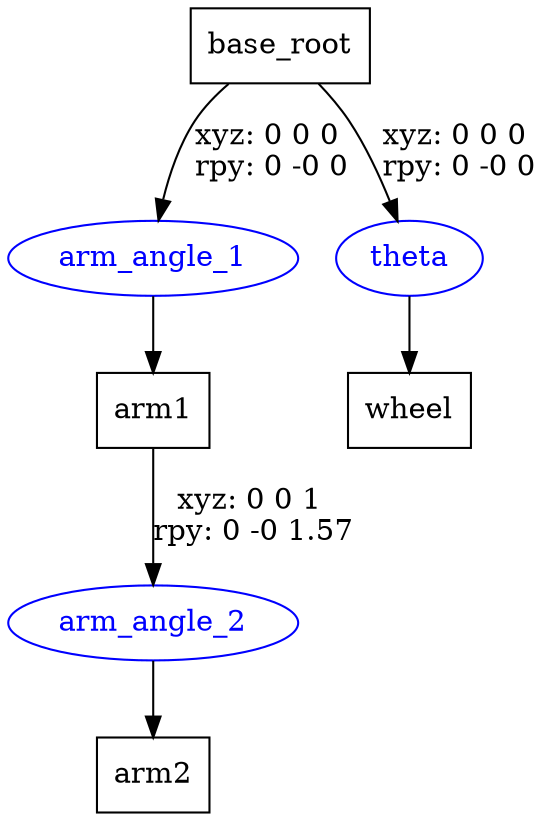 digraph G {
node [shape=box];
"base_root" [label="base_root"];
"arm1" [label="arm1"];
"arm2" [label="arm2"];
"wheel" [label="wheel"];
node [shape=ellipse, color=blue, fontcolor=blue];
"base_root" -> "arm_angle_1" [label="xyz: 0 0 0 \nrpy: 0 -0 0"]
"arm_angle_1" -> "arm1"
"arm1" -> "arm_angle_2" [label="xyz: 0 0 1 \nrpy: 0 -0 1.57"]
"arm_angle_2" -> "arm2"
"base_root" -> "theta" [label="xyz: 0 0 0 \nrpy: 0 -0 0"]
"theta" -> "wheel"
}
